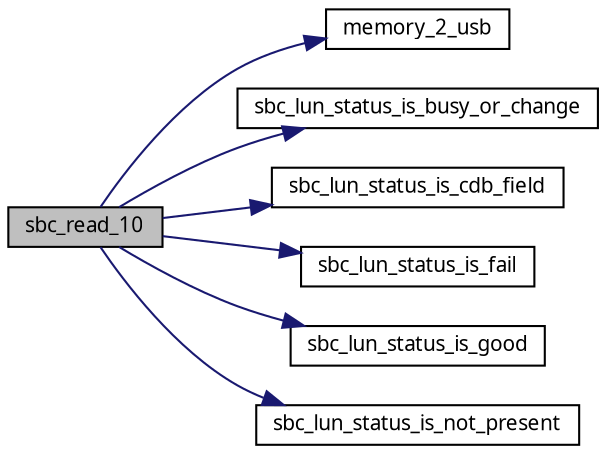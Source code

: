 digraph G
{
  edge [fontname="FreeSans.ttf",fontsize=10,labelfontname="FreeSans.ttf",labelfontsize=10];
  node [fontname="FreeSans.ttf",fontsize=10,shape=record];
  rankdir=LR;
  Node1 [label="sbc_read_10",height=0.2,width=0.4,color="black", fillcolor="grey75", style="filled" fontcolor="black"];
  Node1 -> Node2 [color="midnightblue",fontsize=10,style="solid",fontname="FreeSans.ttf"];
  Node2 [label="memory_2_usb",height=0.2,width=0.4,color="black", fillcolor="white", style="filled",URL="$a00040.html#1bc5f6636e0c33423bd45149c8b52aa5",tooltip="This function tranfer a data from memory to usb."];
  Node1 -> Node3 [color="midnightblue",fontsize=10,style="solid",fontname="FreeSans.ttf"];
  Node3 [label="sbc_lun_status_is_busy_or_change",height=0.2,width=0.4,color="black", fillcolor="white", style="filled",URL="$a00070.html#070e6444e67e90bc02263d8c7120f639",tooltip="This fonction send the UFI status busy and change."];
  Node1 -> Node4 [color="midnightblue",fontsize=10,style="solid",fontname="FreeSans.ttf"];
  Node4 [label="sbc_lun_status_is_cdb_field",height=0.2,width=0.4,color="black", fillcolor="white", style="filled",URL="$a00070.html#5634cbe8140cfb07e11955c5deac1521",tooltip="This fonction send the UFI status FAIL because CDB field is invalid."];
  Node1 -> Node5 [color="midnightblue",fontsize=10,style="solid",fontname="FreeSans.ttf"];
  Node5 [label="sbc_lun_status_is_fail",height=0.2,width=0.4,color="black", fillcolor="white", style="filled",URL="$a00070.html#8f9fe80f550dbf8d9c3c60516bb6dad6",tooltip="This fonction send the UFI status FAIL."];
  Node1 -> Node6 [color="midnightblue",fontsize=10,style="solid",fontname="FreeSans.ttf"];
  Node6 [label="sbc_lun_status_is_good",height=0.2,width=0.4,color="black", fillcolor="white", style="filled",URL="$a00070.html#6a32a04cfe5f86c7200512a2dee798f8",tooltip="This fonction send the UFI status GOOD."];
  Node1 -> Node7 [color="midnightblue",fontsize=10,style="solid",fontname="FreeSans.ttf"];
  Node7 [label="sbc_lun_status_is_not_present",height=0.2,width=0.4,color="black", fillcolor="white", style="filled",URL="$a00070.html#03f2e185631cefb98ce3076deb698640",tooltip="This fonction send the UFI status &quot;lun not present&quot;."];
}
